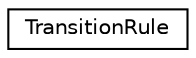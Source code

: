 digraph "Graphical Class Hierarchy"
{
 // LATEX_PDF_SIZE
  edge [fontname="Helvetica",fontsize="10",labelfontname="Helvetica",labelfontsize="10"];
  node [fontname="Helvetica",fontsize="10",shape=record];
  rankdir="LR";
  Node0 [label="TransitionRule",height=0.2,width=0.4,color="black", fillcolor="white", style="filled",URL="$classmoja_1_1modules_1_1cbm_1_1TransitionRule.html",tooltip=" "];
}
